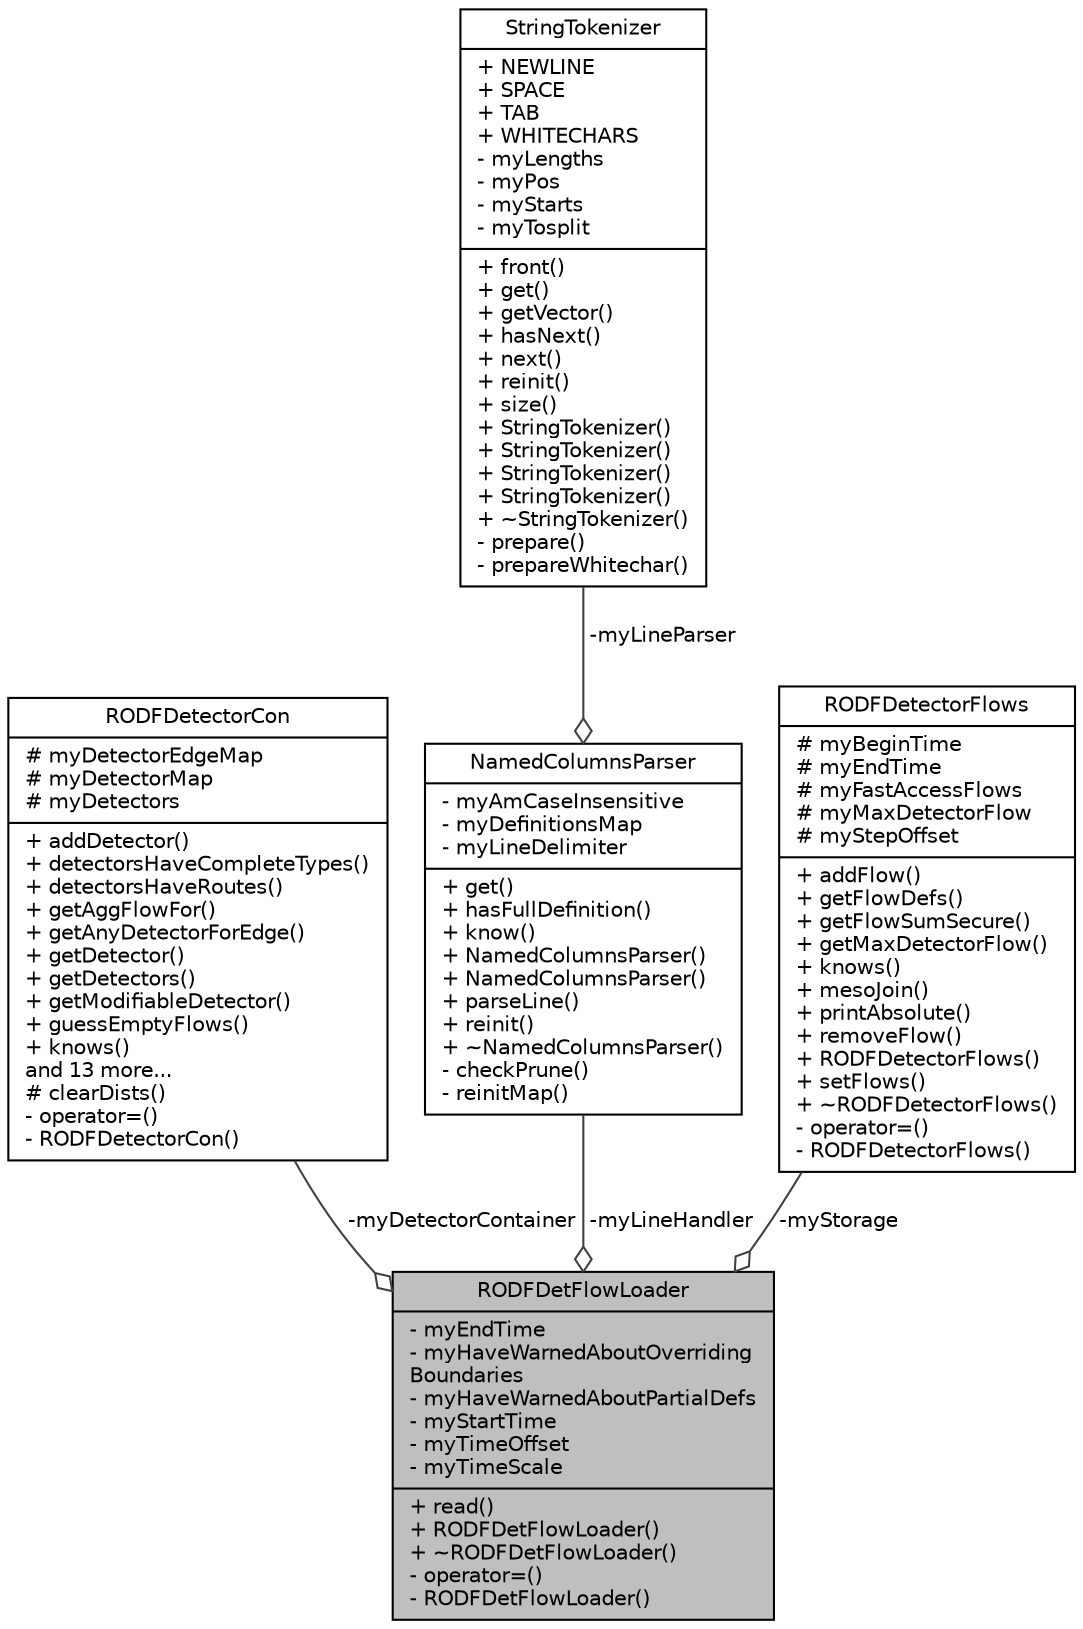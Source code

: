 digraph "RODFDetFlowLoader"
{
  edge [fontname="Helvetica",fontsize="10",labelfontname="Helvetica",labelfontsize="10"];
  node [fontname="Helvetica",fontsize="10",shape=record];
  Node1 [label="{RODFDetFlowLoader\n|- myEndTime\l- myHaveWarnedAboutOverriding\lBoundaries\l- myHaveWarnedAboutPartialDefs\l- myStartTime\l- myTimeOffset\l- myTimeScale\l|+ read()\l+ RODFDetFlowLoader()\l+ ~RODFDetFlowLoader()\l- operator=()\l- RODFDetFlowLoader()\l}",height=0.2,width=0.4,color="black", fillcolor="grey75", style="filled", fontcolor="black"];
  Node2 -> Node1 [color="grey25",fontsize="10",style="solid",label=" -myDetectorContainer" ,arrowhead="odiamond",fontname="Helvetica"];
  Node2 [label="{RODFDetectorCon\n|# myDetectorEdgeMap\l# myDetectorMap\l# myDetectors\l|+ addDetector()\l+ detectorsHaveCompleteTypes()\l+ detectorsHaveRoutes()\l+ getAggFlowFor()\l+ getAnyDetectorForEdge()\l+ getDetector()\l+ getDetectors()\l+ getModifiableDetector()\l+ guessEmptyFlows()\l+ knows()\land 13 more...\l# clearDists()\l- operator=()\l- RODFDetectorCon()\l}",height=0.2,width=0.4,color="black", fillcolor="white", style="filled",URL="$d5/d92/class_r_o_d_f_detector_con.html",tooltip="A container for RODFDetectors. "];
  Node3 -> Node1 [color="grey25",fontsize="10",style="solid",label=" -myLineHandler" ,arrowhead="odiamond",fontname="Helvetica"];
  Node3 [label="{NamedColumnsParser\n|- myAmCaseInsensitive\l- myDefinitionsMap\l- myLineDelimiter\l|+ get()\l+ hasFullDefinition()\l+ know()\l+ NamedColumnsParser()\l+ NamedColumnsParser()\l+ parseLine()\l+ reinit()\l+ ~NamedColumnsParser()\l- checkPrune()\l- reinitMap()\l}",height=0.2,width=0.4,color="black", fillcolor="white", style="filled",URL="$db/dc1/class_named_columns_parser.html",tooltip="A parser to retrieve information from a table with known columns. "];
  Node4 -> Node3 [color="grey25",fontsize="10",style="solid",label=" -myLineParser" ,arrowhead="odiamond",fontname="Helvetica"];
  Node4 [label="{StringTokenizer\n|+ NEWLINE\l+ SPACE\l+ TAB\l+ WHITECHARS\l- myLengths\l- myPos\l- myStarts\l- myTosplit\l|+ front()\l+ get()\l+ getVector()\l+ hasNext()\l+ next()\l+ reinit()\l+ size()\l+ StringTokenizer()\l+ StringTokenizer()\l+ StringTokenizer()\l+ StringTokenizer()\l+ ~StringTokenizer()\l- prepare()\l- prepareWhitechar()\l}",height=0.2,width=0.4,color="black", fillcolor="white", style="filled",URL="$db/dc0/class_string_tokenizer.html"];
  Node5 -> Node1 [color="grey25",fontsize="10",style="solid",label=" -myStorage" ,arrowhead="odiamond",fontname="Helvetica"];
  Node5 [label="{RODFDetectorFlows\n|# myBeginTime\l# myEndTime\l# myFastAccessFlows\l# myMaxDetectorFlow\l# myStepOffset\l|+ addFlow()\l+ getFlowDefs()\l+ getFlowSumSecure()\l+ getMaxDetectorFlow()\l+ knows()\l+ mesoJoin()\l+ printAbsolute()\l+ removeFlow()\l+ RODFDetectorFlows()\l+ setFlows()\l+ ~RODFDetectorFlows()\l- operator=()\l- RODFDetectorFlows()\l}",height=0.2,width=0.4,color="black", fillcolor="white", style="filled",URL="$d6/d0f/class_r_o_d_f_detector_flows.html",tooltip="A container for flows. "];
}
